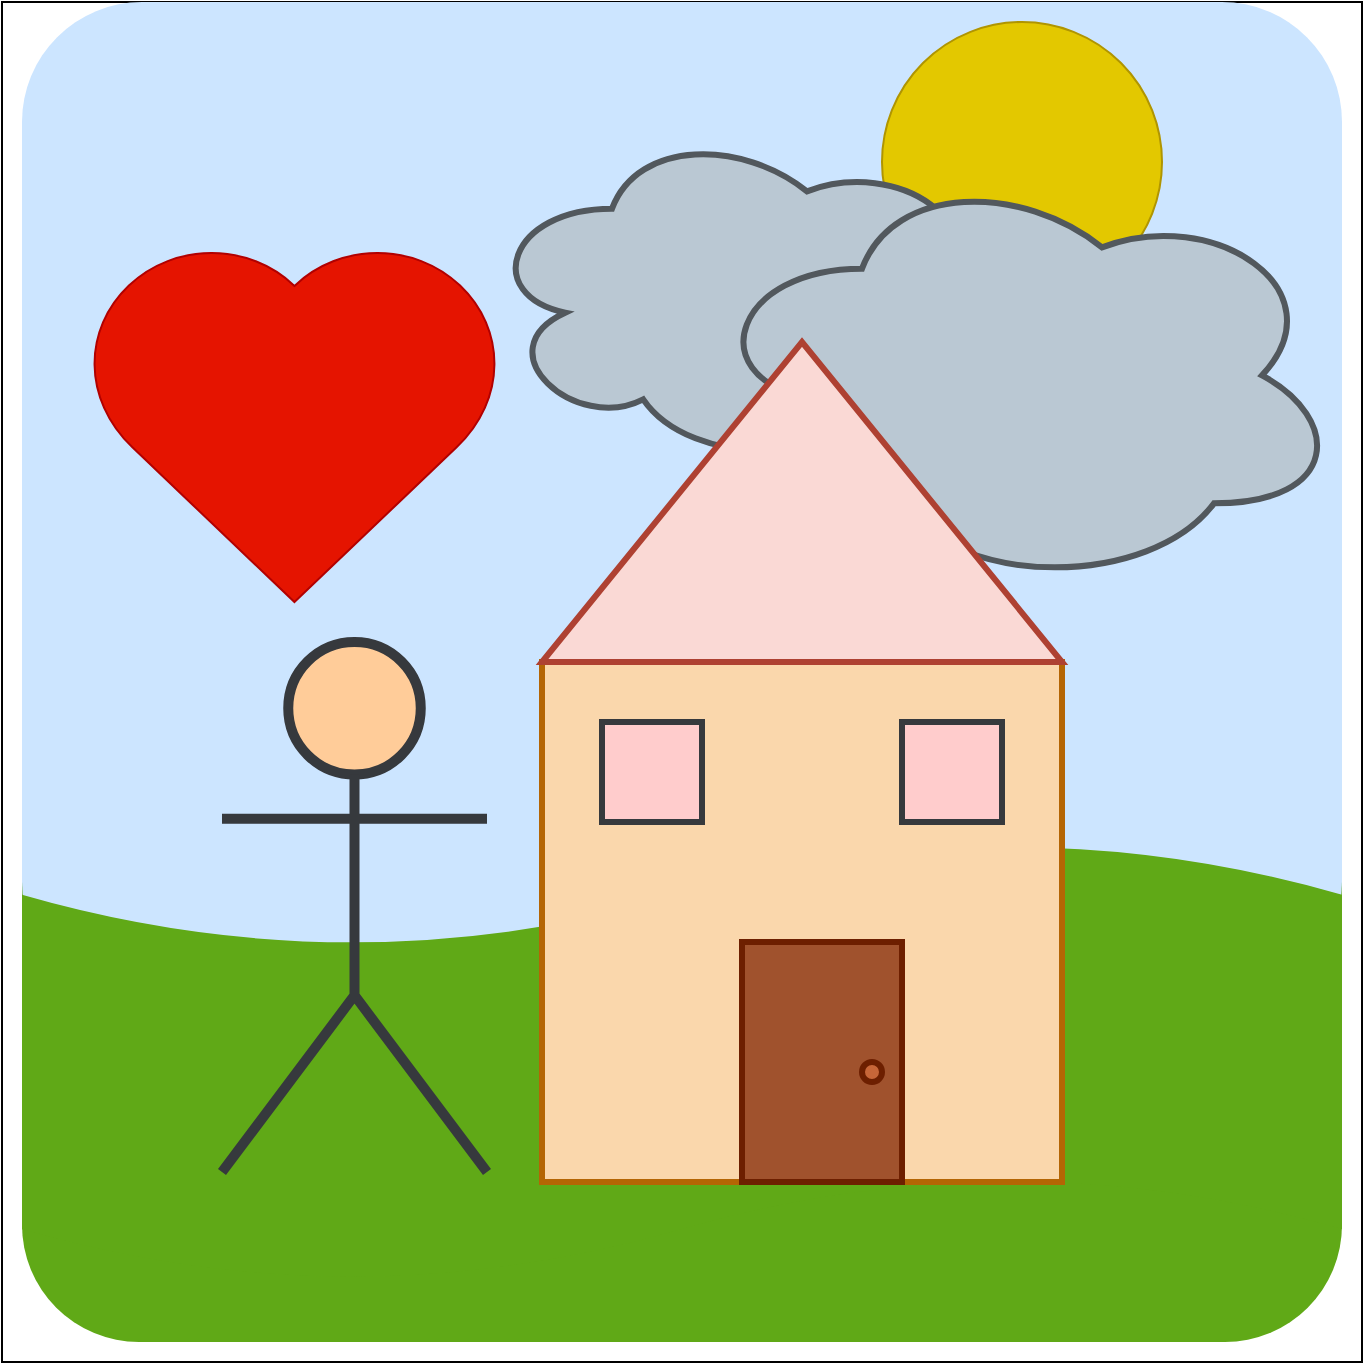 <mxfile version="22.0.2" type="device">
  <diagram name="Page-1" id="9lRXaMEK25ZxOnqWaD4b">
    <mxGraphModel dx="1375" dy="853" grid="1" gridSize="10" guides="1" tooltips="1" connect="1" arrows="1" fold="1" page="1" pageScale="1" pageWidth="827" pageHeight="1169" math="0" shadow="0">
      <root>
        <mxCell id="0" />
        <mxCell id="1" parent="0" />
        <mxCell id="iOJkf18ZD9CDHNZXn40F-18" value="" style="rounded=0;whiteSpace=wrap;html=1;fillColor=none;" vertex="1" parent="1">
          <mxGeometry x="90" y="10" width="680" height="680" as="geometry" />
        </mxCell>
        <mxCell id="iOJkf18ZD9CDHNZXn40F-22" value="" style="rounded=1;whiteSpace=wrap;html=1;fillColor=#60A917;strokeColor=none;" vertex="1" parent="1">
          <mxGeometry x="100" y="290" width="660" height="390" as="geometry" />
        </mxCell>
        <mxCell id="iOJkf18ZD9CDHNZXn40F-19" value="" style="rounded=1;whiteSpace=wrap;html=1;fillColor=#cce5ff;strokeColor=none;arcSize=12;" vertex="1" parent="1">
          <mxGeometry x="100" y="10" width="660" height="500" as="geometry" />
        </mxCell>
        <mxCell id="iOJkf18ZD9CDHNZXn40F-15" value="" style="shape=tape;whiteSpace=wrap;html=1;size=0.24;fillColor=#60a917;fontColor=#ffffff;strokeColor=none;points=[[0,0.35,0,0,0],[0,0.5,0,0,0],[0,0.65,0,0,0],[0.27,0.68,0,0,0],[0.75,0,0,0,0],[1,0.35,0,0,0],[1,0.5,0,0,0],[1,0.65,0,0,0]];" vertex="1" parent="1">
          <mxGeometry x="100" y="430" width="660" height="220" as="geometry" />
        </mxCell>
        <mxCell id="iOJkf18ZD9CDHNZXn40F-16" value="" style="group" vertex="1" connectable="0" parent="1">
          <mxGeometry x="330" y="20" width="430" height="283.33" as="geometry" />
        </mxCell>
        <mxCell id="iOJkf18ZD9CDHNZXn40F-14" value="" style="ellipse;whiteSpace=wrap;html=1;aspect=fixed;fillColor=#e3c800;fontColor=#000000;strokeColor=#B09500;" vertex="1" parent="iOJkf18ZD9CDHNZXn40F-16">
          <mxGeometry x="200" width="140" height="140" as="geometry" />
        </mxCell>
        <mxCell id="iOJkf18ZD9CDHNZXn40F-12" value="" style="ellipse;shape=cloud;whiteSpace=wrap;html=1;fillColor=#bac8d3;strokeColor=#52585D;strokeWidth=3;" vertex="1" parent="iOJkf18ZD9CDHNZXn40F-16">
          <mxGeometry y="50" width="260" height="173.33" as="geometry" />
        </mxCell>
        <mxCell id="iOJkf18ZD9CDHNZXn40F-13" value="" style="ellipse;shape=cloud;whiteSpace=wrap;html=1;fillColor=#bac8d3;strokeColor=#52585D;strokeWidth=3;" vertex="1" parent="iOJkf18ZD9CDHNZXn40F-16">
          <mxGeometry x="110" y="70" width="320" height="213.33" as="geometry" />
        </mxCell>
        <mxCell id="iOJkf18ZD9CDHNZXn40F-1" value="" style="whiteSpace=wrap;html=1;aspect=fixed;strokeWidth=3;fillColor=#fad7ac;strokeColor=#b46504;" vertex="1" parent="1">
          <mxGeometry x="360" y="340" width="260" height="260" as="geometry" />
        </mxCell>
        <mxCell id="iOJkf18ZD9CDHNZXn40F-2" value="" style="triangle;whiteSpace=wrap;html=1;rotation=-90;fillColor=#fad9d5;strokeColor=#ae4132;strokeWidth=3;" vertex="1" parent="1">
          <mxGeometry x="410" y="130" width="160" height="260" as="geometry" />
        </mxCell>
        <mxCell id="iOJkf18ZD9CDHNZXn40F-3" value="" style="rounded=0;whiteSpace=wrap;html=1;strokeWidth=3;fillColor=#a0522d;strokeColor=#6D1F00;fontColor=#ffffff;" vertex="1" parent="1">
          <mxGeometry x="460" y="480" width="80" height="120" as="geometry" />
        </mxCell>
        <mxCell id="iOJkf18ZD9CDHNZXn40F-4" value="" style="whiteSpace=wrap;html=1;aspect=fixed;strokeWidth=3;fillColor=#ffcccc;strokeColor=#36393d;" vertex="1" parent="1">
          <mxGeometry x="390" y="370" width="50" height="50" as="geometry" />
        </mxCell>
        <mxCell id="iOJkf18ZD9CDHNZXn40F-5" value="" style="whiteSpace=wrap;html=1;aspect=fixed;strokeWidth=3;fillColor=#ffcccc;strokeColor=#36393d;" vertex="1" parent="1">
          <mxGeometry x="540" y="370" width="50" height="50" as="geometry" />
        </mxCell>
        <mxCell id="iOJkf18ZD9CDHNZXn40F-6" value="" style="ellipse;whiteSpace=wrap;html=1;aspect=fixed;strokeWidth=3;fillColor=#C76638;fontColor=#ffffff;strokeColor=#6D1F00;" vertex="1" parent="1">
          <mxGeometry x="520" y="540" width="10" height="10" as="geometry" />
        </mxCell>
        <mxCell id="iOJkf18ZD9CDHNZXn40F-8" value="" style="shape=umlActor;verticalLabelPosition=bottom;verticalAlign=top;html=1;outlineConnect=0;strokeWidth=5;fillColor=#ffcc99;strokeColor=#36393d;" vertex="1" parent="1">
          <mxGeometry x="200" y="330" width="132.5" height="265" as="geometry" />
        </mxCell>
        <mxCell id="iOJkf18ZD9CDHNZXn40F-11" value="" style="verticalLabelPosition=bottom;verticalAlign=top;html=1;shape=mxgraph.basic.heart;fillColor=#e51400;fontColor=#ffffff;strokeColor=#B20000;" vertex="1" parent="1">
          <mxGeometry x="130" y="130" width="212.5" height="180" as="geometry" />
        </mxCell>
      </root>
    </mxGraphModel>
  </diagram>
</mxfile>
